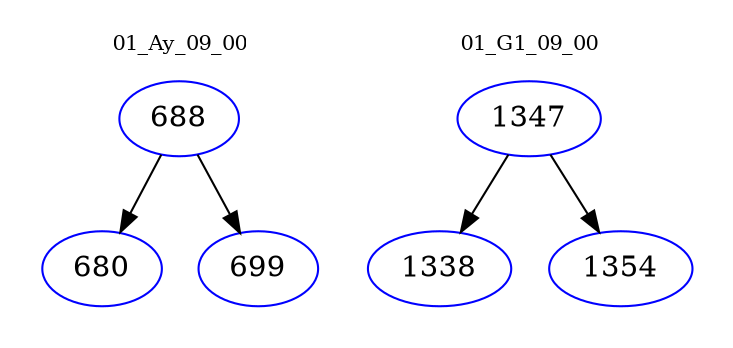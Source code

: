 digraph{
subgraph cluster_0 {
color = white
label = "01_Ay_09_00";
fontsize=10;
T0_688 [label="688", color="blue"]
T0_688 -> T0_680 [color="black"]
T0_680 [label="680", color="blue"]
T0_688 -> T0_699 [color="black"]
T0_699 [label="699", color="blue"]
}
subgraph cluster_1 {
color = white
label = "01_G1_09_00";
fontsize=10;
T1_1347 [label="1347", color="blue"]
T1_1347 -> T1_1338 [color="black"]
T1_1338 [label="1338", color="blue"]
T1_1347 -> T1_1354 [color="black"]
T1_1354 [label="1354", color="blue"]
}
}
